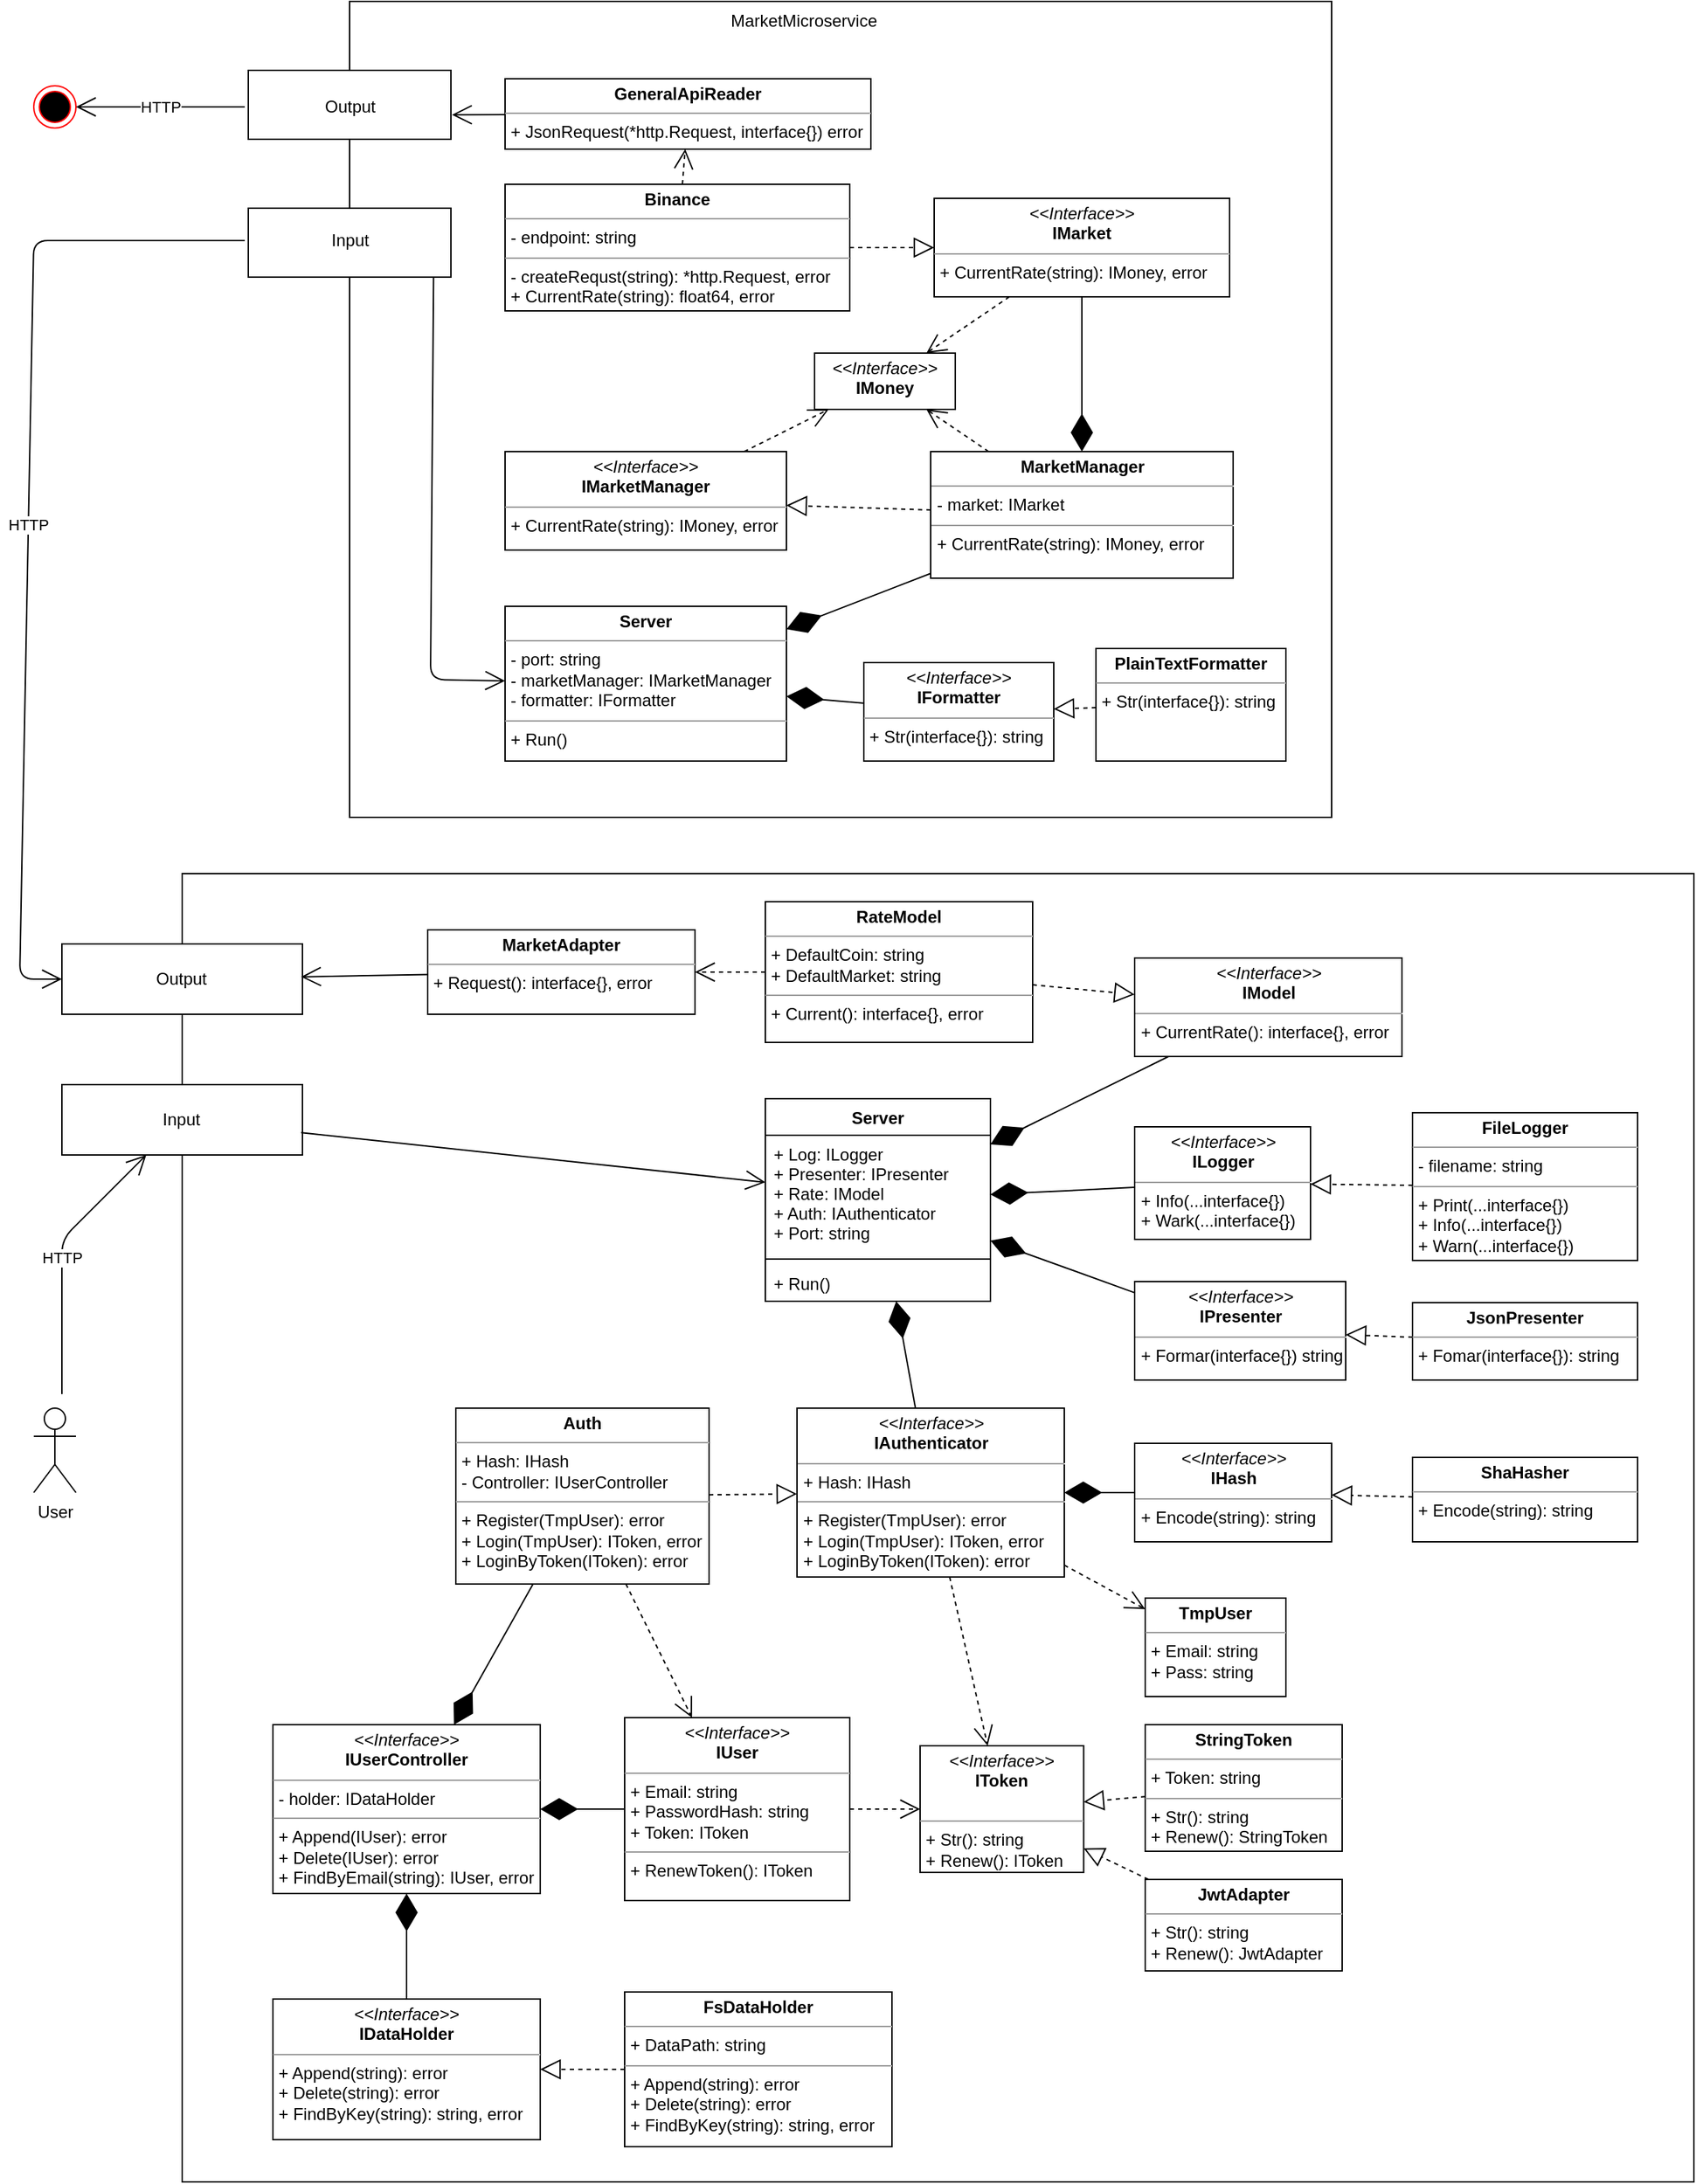 <mxfile version="14.9.6" type="device"><diagram name="Page-1" id="c4acf3e9-155e-7222-9cf6-157b1a14988f"><mxGraphModel dx="6178" dy="2420" grid="1" gridSize="10" guides="1" tooltips="1" connect="1" arrows="1" fold="0" page="1" pageScale="1" pageWidth="850" pageHeight="1100" background="none" math="0" shadow="0"><root><mxCell id="0"/><mxCell id="1" parent="0"/><mxCell id="MqDTFBnbsGW38sFruH4L-51" value="" style="group;collapsible=1;" vertex="1" connectable="0" parent="1"><mxGeometry x="-520" y="100" width="772.5" height="580" as="geometry"/></mxCell><mxCell id="MqDTFBnbsGW38sFruH4L-45" value="MarketMicroservice" style="shape=module;align=left;spacingLeft=20;align=center;verticalAlign=top;jettyWidth=144;jettyHeight=49;movable=0;resizable=0;rotatable=0;deletable=0;editable=0;connectable=0;" vertex="1" parent="MqDTFBnbsGW38sFruH4L-51"><mxGeometry x="2.5" width="770" height="580" as="geometry"/></mxCell><mxCell id="MqDTFBnbsGW38sFruH4L-21" value="&lt;p style=&quot;margin: 0px ; margin-top: 4px ; text-align: center&quot;&gt;&lt;b&gt;GeneralApiReader&lt;/b&gt;&lt;/p&gt;&lt;hr size=&quot;1&quot;&gt;&lt;p style=&quot;margin: 0px ; margin-left: 4px&quot;&gt;+ JsonRequest(*http.Request, interface{}) error&lt;/p&gt;" style="verticalAlign=top;align=left;overflow=fill;fontSize=12;fontFamily=Helvetica;html=1;" vertex="1" parent="MqDTFBnbsGW38sFruH4L-51"><mxGeometry x="185" y="55" width="260" height="50" as="geometry"/></mxCell><mxCell id="MqDTFBnbsGW38sFruH4L-22" value="&lt;p style=&quot;margin: 0px ; margin-top: 4px ; text-align: center&quot;&gt;&lt;b&gt;Binance&lt;/b&gt;&lt;/p&gt;&lt;hr size=&quot;1&quot;&gt;&lt;p style=&quot;margin: 0px ; margin-left: 4px&quot;&gt;- endpoint: string&lt;/p&gt;&lt;hr size=&quot;1&quot;&gt;&lt;p style=&quot;margin: 0px ; margin-left: 4px&quot;&gt;- createRequst(string): *http.Request, error&lt;br&gt;+ CurrentRate(string): float64, error&lt;/p&gt;" style="verticalAlign=top;align=left;overflow=fill;fontSize=12;fontFamily=Helvetica;html=1;" vertex="1" parent="MqDTFBnbsGW38sFruH4L-51"><mxGeometry x="185" y="130" width="245" height="90" as="geometry"/></mxCell><mxCell id="MqDTFBnbsGW38sFruH4L-24" value="&lt;p style=&quot;margin: 0px ; margin-top: 4px ; text-align: center&quot;&gt;&lt;i&gt;&amp;lt;&amp;lt;Interface&amp;gt;&amp;gt;&lt;/i&gt;&lt;br&gt;&lt;b&gt;IMoney&lt;/b&gt;&lt;/p&gt;" style="verticalAlign=top;align=left;overflow=fill;fontSize=12;fontFamily=Helvetica;html=1;" vertex="1" parent="MqDTFBnbsGW38sFruH4L-51"><mxGeometry x="405" y="250" width="100" height="40" as="geometry"/></mxCell><mxCell id="MqDTFBnbsGW38sFruH4L-26" value="&lt;p style=&quot;margin: 0px ; margin-top: 4px ; text-align: center&quot;&gt;&lt;i&gt;&amp;lt;&amp;lt;Interface&amp;gt;&amp;gt;&lt;/i&gt;&lt;br&gt;&lt;b&gt;IMarketManager&lt;/b&gt;&lt;/p&gt;&lt;hr size=&quot;1&quot;&gt;&lt;p style=&quot;margin: 0px ; margin-left: 4px&quot;&gt;&lt;/p&gt;&lt;p style=&quot;margin: 0px ; margin-left: 4px&quot;&gt;+ CurrentRate(string): IMoney, error&lt;br&gt;&lt;br&gt;&lt;/p&gt;" style="verticalAlign=top;align=left;overflow=fill;fontSize=12;fontFamily=Helvetica;html=1;" vertex="1" parent="MqDTFBnbsGW38sFruH4L-51"><mxGeometry x="185" y="320" width="200" height="70" as="geometry"/></mxCell><mxCell id="MqDTFBnbsGW38sFruH4L-27" value="&lt;p style=&quot;margin: 0px ; margin-top: 4px ; text-align: center&quot;&gt;&lt;b&gt;Server&lt;/b&gt;&lt;/p&gt;&lt;hr size=&quot;1&quot;&gt;&lt;p style=&quot;margin: 0px ; margin-left: 4px&quot;&gt;- port: string&lt;/p&gt;&lt;p style=&quot;margin: 0px ; margin-left: 4px&quot;&gt;- marketManager: IMarketManager&lt;/p&gt;&lt;p style=&quot;margin: 0px ; margin-left: 4px&quot;&gt;- formatter: IFormatter&lt;/p&gt;&lt;hr size=&quot;1&quot;&gt;&lt;p style=&quot;margin: 0px ; margin-left: 4px&quot;&gt;+ Run()&lt;/p&gt;" style="verticalAlign=top;align=left;overflow=fill;fontSize=12;fontFamily=Helvetica;html=1;" vertex="1" parent="MqDTFBnbsGW38sFruH4L-51"><mxGeometry x="185" y="430" width="200" height="110" as="geometry"/></mxCell><mxCell id="MqDTFBnbsGW38sFruH4L-29" value="" style="endArrow=block;dashed=1;endFill=0;endSize=12;html=1;" edge="1" parent="MqDTFBnbsGW38sFruH4L-51" source="MqDTFBnbsGW38sFruH4L-28" target="MqDTFBnbsGW38sFruH4L-26"><mxGeometry width="160" relative="1" as="geometry"><mxPoint x="587.5" y="350" as="sourcePoint"/><mxPoint x="747.5" y="350" as="targetPoint"/></mxGeometry></mxCell><mxCell id="MqDTFBnbsGW38sFruH4L-30" value="" style="endArrow=block;dashed=1;endFill=0;endSize=12;html=1;" edge="1" parent="MqDTFBnbsGW38sFruH4L-51" source="MqDTFBnbsGW38sFruH4L-22" target="MqDTFBnbsGW38sFruH4L-23"><mxGeometry width="160" relative="1" as="geometry"><mxPoint x="345" y="290" as="sourcePoint"/><mxPoint x="505" y="290" as="targetPoint"/></mxGeometry></mxCell><mxCell id="MqDTFBnbsGW38sFruH4L-31" value="" style="endArrow=diamondThin;endFill=1;endSize=24;html=1;" edge="1" parent="MqDTFBnbsGW38sFruH4L-51" source="MqDTFBnbsGW38sFruH4L-23" target="MqDTFBnbsGW38sFruH4L-28"><mxGeometry width="160" relative="1" as="geometry"><mxPoint x="345" y="290" as="sourcePoint"/><mxPoint x="505" y="290" as="targetPoint"/></mxGeometry></mxCell><mxCell id="MqDTFBnbsGW38sFruH4L-33" value="&lt;p style=&quot;margin: 0px ; margin-top: 4px ; text-align: center&quot;&gt;&lt;i&gt;&amp;lt;&amp;lt;Interface&amp;gt;&amp;gt;&lt;/i&gt;&lt;br&gt;&lt;b&gt;IFormatter&lt;/b&gt;&lt;/p&gt;&lt;hr size=&quot;1&quot;&gt;&lt;p style=&quot;margin: 0px ; margin-left: 4px&quot;&gt;&lt;/p&gt;&lt;p style=&quot;margin: 0px ; margin-left: 4px&quot;&gt;+ Str(interface{}): string&lt;/p&gt;" style="verticalAlign=top;align=left;overflow=fill;fontSize=12;fontFamily=Helvetica;html=1;" vertex="1" parent="MqDTFBnbsGW38sFruH4L-51"><mxGeometry x="440" y="470" width="135" height="70" as="geometry"/></mxCell><mxCell id="MqDTFBnbsGW38sFruH4L-34" value="&lt;p style=&quot;margin: 0px ; margin-top: 4px ; text-align: center&quot;&gt;&lt;b&gt;PlainTextFormatter&lt;/b&gt;&lt;/p&gt;&lt;hr size=&quot;1&quot;&gt;&lt;p style=&quot;margin: 0px ; margin-left: 4px&quot;&gt;&lt;/p&gt;&lt;p style=&quot;margin: 0px ; margin-left: 4px&quot;&gt;+ Str(interface{}): string&lt;/p&gt;" style="verticalAlign=top;align=left;overflow=fill;fontSize=12;fontFamily=Helvetica;html=1;" vertex="1" parent="MqDTFBnbsGW38sFruH4L-51"><mxGeometry x="605" y="460" width="135" height="80" as="geometry"/></mxCell><mxCell id="MqDTFBnbsGW38sFruH4L-35" value="" style="endArrow=diamondThin;endFill=1;endSize=24;html=1;" edge="1" parent="MqDTFBnbsGW38sFruH4L-51" source="MqDTFBnbsGW38sFruH4L-33" target="MqDTFBnbsGW38sFruH4L-27"><mxGeometry width="160" relative="1" as="geometry"><mxPoint x="355" y="530" as="sourcePoint"/><mxPoint x="515" y="530" as="targetPoint"/></mxGeometry></mxCell><mxCell id="MqDTFBnbsGW38sFruH4L-36" value="" style="endArrow=block;dashed=1;endFill=0;endSize=12;html=1;" edge="1" parent="MqDTFBnbsGW38sFruH4L-51" source="MqDTFBnbsGW38sFruH4L-34" target="MqDTFBnbsGW38sFruH4L-33"><mxGeometry width="160" relative="1" as="geometry"><mxPoint x="355" y="490" as="sourcePoint"/><mxPoint x="535" y="502" as="targetPoint"/></mxGeometry></mxCell><mxCell id="MqDTFBnbsGW38sFruH4L-37" value="" style="endArrow=diamondThin;endFill=1;endSize=24;html=1;" edge="1" parent="MqDTFBnbsGW38sFruH4L-51" source="MqDTFBnbsGW38sFruH4L-28" target="MqDTFBnbsGW38sFruH4L-27"><mxGeometry width="160" relative="1" as="geometry"><mxPoint x="355" y="450" as="sourcePoint"/><mxPoint x="515" y="450" as="targetPoint"/></mxGeometry></mxCell><mxCell id="MqDTFBnbsGW38sFruH4L-39" value="" style="endArrow=open;endSize=12;dashed=1;html=1;" edge="1" parent="MqDTFBnbsGW38sFruH4L-51" source="MqDTFBnbsGW38sFruH4L-23" target="MqDTFBnbsGW38sFruH4L-24"><mxGeometry width="160" relative="1" as="geometry"><mxPoint x="355" y="270" as="sourcePoint"/><mxPoint x="515" y="270" as="targetPoint"/></mxGeometry></mxCell><mxCell id="MqDTFBnbsGW38sFruH4L-41" value="" style="endArrow=open;endSize=12;dashed=1;html=1;" edge="1" parent="MqDTFBnbsGW38sFruH4L-51" source="MqDTFBnbsGW38sFruH4L-28" target="MqDTFBnbsGW38sFruH4L-24"><mxGeometry width="160" relative="1" as="geometry"><mxPoint x="475.588" y="220" as="sourcePoint"/><mxPoint x="403.235" y="250" as="targetPoint"/></mxGeometry></mxCell><mxCell id="MqDTFBnbsGW38sFruH4L-42" value="" style="endArrow=open;endSize=12;dashed=1;html=1;" edge="1" parent="MqDTFBnbsGW38sFruH4L-51" source="MqDTFBnbsGW38sFruH4L-26" target="MqDTFBnbsGW38sFruH4L-24"><mxGeometry width="160" relative="1" as="geometry"><mxPoint x="485.588" y="230" as="sourcePoint"/><mxPoint x="413.235" y="260" as="targetPoint"/></mxGeometry></mxCell><mxCell id="MqDTFBnbsGW38sFruH4L-43" value="" style="endArrow=open;endSize=12;dashed=1;html=1;" edge="1" parent="MqDTFBnbsGW38sFruH4L-51" source="MqDTFBnbsGW38sFruH4L-22" target="MqDTFBnbsGW38sFruH4L-21"><mxGeometry width="160" relative="1" as="geometry"><mxPoint x="355" y="230" as="sourcePoint"/><mxPoint x="515" y="230" as="targetPoint"/></mxGeometry></mxCell><mxCell id="MqDTFBnbsGW38sFruH4L-46" value="" style="endArrow=open;endFill=1;endSize=12;html=1;exitX=0.171;exitY=0.338;exitDx=0;exitDy=0;exitPerimeter=0;" edge="1" parent="MqDTFBnbsGW38sFruH4L-51" source="MqDTFBnbsGW38sFruH4L-45" target="MqDTFBnbsGW38sFruH4L-27"><mxGeometry width="160" relative="1" as="geometry"><mxPoint x="90" y="300" as="sourcePoint"/><mxPoint x="250" y="300" as="targetPoint"/><Array as="points"><mxPoint x="132" y="482"/></Array></mxGeometry></mxCell><mxCell id="MqDTFBnbsGW38sFruH4L-48" value="" style="endArrow=open;endFill=1;endSize=12;html=1;entryX=0.188;entryY=0.139;entryDx=0;entryDy=0;entryPerimeter=0;" edge="1" parent="MqDTFBnbsGW38sFruH4L-51" source="MqDTFBnbsGW38sFruH4L-21" target="MqDTFBnbsGW38sFruH4L-45"><mxGeometry width="160" relative="1" as="geometry"><mxPoint x="90" y="300" as="sourcePoint"/><mxPoint x="143" y="76" as="targetPoint"/></mxGeometry></mxCell><mxCell id="MqDTFBnbsGW38sFruH4L-49" value="Output" style="text;html=1;strokeColor=none;fillColor=none;align=center;verticalAlign=middle;whiteSpace=wrap;rounded=0;" vertex="1" parent="MqDTFBnbsGW38sFruH4L-51"><mxGeometry y="50" width="150" height="50" as="geometry"/></mxCell><mxCell id="MqDTFBnbsGW38sFruH4L-50" value="Input" style="text;html=1;strokeColor=none;fillColor=none;align=center;verticalAlign=middle;whiteSpace=wrap;rounded=0;" vertex="1" parent="MqDTFBnbsGW38sFruH4L-51"><mxGeometry y="140" width="150" height="60" as="geometry"/></mxCell><mxCell id="MqDTFBnbsGW38sFruH4L-23" value="&lt;p style=&quot;margin: 0px ; margin-top: 4px ; text-align: center&quot;&gt;&lt;i&gt;&amp;lt;&amp;lt;Interface&amp;gt;&amp;gt;&lt;/i&gt;&lt;br&gt;&lt;b&gt;IMarket&lt;/b&gt;&lt;/p&gt;&lt;hr size=&quot;1&quot;&gt;&lt;p style=&quot;margin: 0px ; margin-left: 4px&quot;&gt;&lt;/p&gt;&lt;p style=&quot;margin: 0px ; margin-left: 4px&quot;&gt;+ CurrentRate(string): IMoney, error&lt;br&gt;&lt;br&gt;&lt;/p&gt;" style="verticalAlign=top;align=left;overflow=fill;fontSize=12;fontFamily=Helvetica;html=1;" vertex="1" parent="MqDTFBnbsGW38sFruH4L-51"><mxGeometry x="490" y="140" width="210" height="70" as="geometry"/></mxCell><mxCell id="MqDTFBnbsGW38sFruH4L-28" value="&lt;p style=&quot;margin: 0px ; margin-top: 4px ; text-align: center&quot;&gt;&lt;b&gt;MarketManager&lt;/b&gt;&lt;/p&gt;&lt;hr size=&quot;1&quot;&gt;&lt;p style=&quot;margin: 0px ; margin-left: 4px&quot;&gt;- market: IMarket&lt;/p&gt;&lt;hr size=&quot;1&quot;&gt;&lt;p style=&quot;margin: 0px ; margin-left: 4px&quot;&gt;+ CurrentRate(string): IMoney, error&lt;/p&gt;" style="verticalAlign=top;align=left;overflow=fill;fontSize=12;fontFamily=Helvetica;html=1;" vertex="1" parent="MqDTFBnbsGW38sFruH4L-51"><mxGeometry x="487.5" y="320" width="215" height="90" as="geometry"/></mxCell><mxCell id="MqDTFBnbsGW38sFruH4L-53" value="" style="ellipse;html=1;shape=endState;fillColor=#000000;strokeColor=#ff0000;" vertex="1" parent="1"><mxGeometry x="-670" y="160" width="30" height="30" as="geometry"/></mxCell><mxCell id="MqDTFBnbsGW38sFruH4L-54" value="HTTP" style="endArrow=open;endFill=1;endSize=12;html=1;" edge="1" parent="1" source="MqDTFBnbsGW38sFruH4L-49" target="MqDTFBnbsGW38sFruH4L-53"><mxGeometry width="160" relative="1" as="geometry"><mxPoint x="-580" y="240" as="sourcePoint"/><mxPoint x="-420" y="240" as="targetPoint"/></mxGeometry></mxCell><mxCell id="MqDTFBnbsGW38sFruH4L-92" value="" style="group" vertex="1" connectable="0" parent="1"><mxGeometry x="-650" y="720" width="1160" height="930" as="geometry"/></mxCell><mxCell id="MqDTFBnbsGW38sFruH4L-86" value="" style="shape=module;align=left;spacingLeft=20;align=center;verticalAlign=top;jettyWidth=171;jettyHeight=50;" vertex="1" parent="MqDTFBnbsGW38sFruH4L-92"><mxGeometry width="1160" height="930" as="geometry"/></mxCell><mxCell id="MqDTFBnbsGW38sFruH4L-1" value="Server" style="swimlane;fontStyle=1;align=center;verticalAlign=top;childLayout=stackLayout;horizontal=1;startSize=26;horizontalStack=0;resizeParent=1;resizeParentMax=0;resizeLast=0;collapsible=1;marginBottom=0;" vertex="1" parent="MqDTFBnbsGW38sFruH4L-92"><mxGeometry x="500" y="160" width="160" height="144" as="geometry"/></mxCell><mxCell id="MqDTFBnbsGW38sFruH4L-2" value="+ Log: ILogger&#10;+ Presenter: IPresenter&#10;+ Rate: IModel&#10;+ Auth: IAuthenticator&#10;+ Port: string" style="text;strokeColor=none;fillColor=none;align=left;verticalAlign=top;spacingLeft=4;spacingRight=4;overflow=hidden;rotatable=0;points=[[0,0.5],[1,0.5]];portConstraint=eastwest;fontStyle=0" vertex="1" parent="MqDTFBnbsGW38sFruH4L-1"><mxGeometry y="26" width="160" height="84" as="geometry"/></mxCell><mxCell id="MqDTFBnbsGW38sFruH4L-3" value="" style="line;strokeWidth=1;fillColor=none;align=left;verticalAlign=middle;spacingTop=-1;spacingLeft=3;spacingRight=3;rotatable=0;labelPosition=right;points=[];portConstraint=eastwest;" vertex="1" parent="MqDTFBnbsGW38sFruH4L-1"><mxGeometry y="110" width="160" height="8" as="geometry"/></mxCell><mxCell id="MqDTFBnbsGW38sFruH4L-4" value="+ Run()&#10;" style="text;strokeColor=none;fillColor=none;align=left;verticalAlign=top;spacingLeft=4;spacingRight=4;overflow=hidden;rotatable=0;points=[[0,0.5],[1,0.5]];portConstraint=eastwest;" vertex="1" parent="MqDTFBnbsGW38sFruH4L-1"><mxGeometry y="118" width="160" height="26" as="geometry"/></mxCell><mxCell id="MqDTFBnbsGW38sFruH4L-5" value="&lt;p style=&quot;margin: 0px ; margin-top: 4px ; text-align: center&quot;&gt;&lt;i&gt;&amp;lt;&amp;lt;Interface&amp;gt;&amp;gt;&lt;/i&gt;&lt;br&gt;&lt;b&gt;ILogger&lt;/b&gt;&lt;/p&gt;&lt;hr size=&quot;1&quot;&gt;&lt;p style=&quot;margin: 0px ; margin-left: 4px&quot;&gt;&lt;/p&gt;&lt;p style=&quot;margin: 0px ; margin-left: 4px&quot;&gt;+ Info(...interface{})&lt;br&gt;+ Wark(...interface{})&lt;/p&gt;" style="verticalAlign=top;align=left;overflow=fill;fontSize=12;fontFamily=Helvetica;html=1;" vertex="1" parent="MqDTFBnbsGW38sFruH4L-92"><mxGeometry x="762.5" y="180" width="125" height="80" as="geometry"/></mxCell><mxCell id="MqDTFBnbsGW38sFruH4L-6" value="&lt;p style=&quot;margin: 0px ; margin-top: 4px ; text-align: center&quot;&gt;&lt;b&gt;FileLogger&lt;/b&gt;&lt;/p&gt;&lt;hr size=&quot;1&quot;&gt;&lt;p style=&quot;margin: 0px ; margin-left: 4px&quot;&gt;- filename: string&lt;/p&gt;&lt;hr size=&quot;1&quot;&gt;&lt;p style=&quot;margin: 0px ; margin-left: 4px&quot;&gt;+ Print(...interface{})&lt;/p&gt;&lt;p style=&quot;margin: 0px ; margin-left: 4px&quot;&gt;+ Info(...interface{})&lt;br&gt;+ Warn(...interface{})&lt;/p&gt;&lt;p style=&quot;margin: 0px ; margin-left: 4px&quot;&gt;&lt;br&gt;&lt;/p&gt;" style="verticalAlign=top;align=left;overflow=fill;fontSize=12;fontFamily=Helvetica;html=1;" vertex="1" parent="MqDTFBnbsGW38sFruH4L-92"><mxGeometry x="960" y="170" width="160" height="105" as="geometry"/></mxCell><mxCell id="MqDTFBnbsGW38sFruH4L-8" value="&lt;p style=&quot;margin: 0px ; margin-top: 4px ; text-align: center&quot;&gt;&lt;i&gt;&amp;lt;&amp;lt;Interface&amp;gt;&amp;gt;&lt;/i&gt;&lt;br&gt;&lt;b&gt;IPresenter&lt;/b&gt;&lt;/p&gt;&lt;hr size=&quot;1&quot;&gt;&lt;p style=&quot;margin: 0px ; margin-left: 4px&quot;&gt;&lt;/p&gt;&lt;p style=&quot;margin: 0px ; margin-left: 4px&quot;&gt;+ Formar(interface{}) string&lt;/p&gt;" style="verticalAlign=top;align=left;overflow=fill;fontSize=12;fontFamily=Helvetica;html=1;" vertex="1" parent="MqDTFBnbsGW38sFruH4L-92"><mxGeometry x="762.5" y="290" width="150" height="70" as="geometry"/></mxCell><mxCell id="MqDTFBnbsGW38sFruH4L-9" value="&lt;p style=&quot;margin: 0px ; margin-top: 4px ; text-align: center&quot;&gt;&lt;b&gt;JsonPresenter&lt;/b&gt;&lt;/p&gt;&lt;hr size=&quot;1&quot;&gt;&lt;p style=&quot;margin: 0px ; margin-left: 4px&quot;&gt;&lt;/p&gt;&lt;p style=&quot;margin: 0px ; margin-left: 4px&quot;&gt;+ Fomar(interface{}): string&lt;/p&gt;" style="verticalAlign=top;align=left;overflow=fill;fontSize=12;fontFamily=Helvetica;html=1;" vertex="1" parent="MqDTFBnbsGW38sFruH4L-92"><mxGeometry x="960" y="305" width="160" height="55" as="geometry"/></mxCell><mxCell id="MqDTFBnbsGW38sFruH4L-11" value="&lt;p style=&quot;margin: 0px ; margin-top: 4px ; text-align: center&quot;&gt;&lt;i&gt;&amp;lt;&amp;lt;Interface&amp;gt;&amp;gt;&lt;/i&gt;&lt;br&gt;&lt;b&gt;IToken&lt;/b&gt;&lt;/p&gt;&lt;br&gt;&lt;hr size=&quot;1&quot;&gt;&lt;p style=&quot;margin: 0px ; margin-left: 4px&quot;&gt;+ Str(): string&lt;br&gt;+ Renew(): IToken&lt;/p&gt;" style="verticalAlign=top;align=left;overflow=fill;fontSize=12;fontFamily=Helvetica;html=1;" vertex="1" parent="MqDTFBnbsGW38sFruH4L-92"><mxGeometry x="610" y="620" width="116.25" height="90" as="geometry"/></mxCell><mxCell id="MqDTFBnbsGW38sFruH4L-12" value="&lt;p style=&quot;margin: 0px ; margin-top: 4px ; text-align: center&quot;&gt;&lt;b&gt;StringToken&lt;/b&gt;&lt;/p&gt;&lt;hr size=&quot;1&quot;&gt;&lt;p style=&quot;margin: 0px ; margin-left: 4px&quot;&gt;+ Token: string&lt;/p&gt;&lt;hr size=&quot;1&quot;&gt;&lt;p style=&quot;margin: 0px ; margin-left: 4px&quot;&gt;+ Str(): string&lt;/p&gt;&lt;p style=&quot;margin: 0px ; margin-left: 4px&quot;&gt;+ Renew(): StringToken&lt;/p&gt;" style="verticalAlign=top;align=left;overflow=fill;fontSize=12;fontFamily=Helvetica;html=1;" vertex="1" parent="MqDTFBnbsGW38sFruH4L-92"><mxGeometry x="770" y="605" width="140" height="90" as="geometry"/></mxCell><mxCell id="MqDTFBnbsGW38sFruH4L-13" value="&lt;p style=&quot;margin: 0px ; margin-top: 4px ; text-align: center&quot;&gt;&lt;b&gt;JwtAdapter&lt;/b&gt;&lt;/p&gt;&lt;hr size=&quot;1&quot;&gt;&lt;p style=&quot;margin: 0px ; margin-left: 4px&quot;&gt;&lt;/p&gt;&lt;p style=&quot;margin: 0px ; margin-left: 4px&quot;&gt;+ Str(): string&lt;br&gt;+ Renew(): JwtAdapter&lt;/p&gt;" style="verticalAlign=top;align=left;overflow=fill;fontSize=12;fontFamily=Helvetica;html=1;" vertex="1" parent="MqDTFBnbsGW38sFruH4L-92"><mxGeometry x="770" y="715" width="140" height="65" as="geometry"/></mxCell><mxCell id="MqDTFBnbsGW38sFruH4L-14" value="" style="endArrow=block;dashed=1;endFill=0;endSize=12;html=1;" edge="1" parent="MqDTFBnbsGW38sFruH4L-92" source="MqDTFBnbsGW38sFruH4L-13" target="MqDTFBnbsGW38sFruH4L-11"><mxGeometry width="160" relative="1" as="geometry"><mxPoint x="430" y="675" as="sourcePoint"/><mxPoint x="590" y="675" as="targetPoint"/></mxGeometry></mxCell><mxCell id="MqDTFBnbsGW38sFruH4L-15" value="" style="endArrow=block;dashed=1;endFill=0;endSize=12;html=1;" edge="1" parent="MqDTFBnbsGW38sFruH4L-92" source="MqDTFBnbsGW38sFruH4L-12" target="MqDTFBnbsGW38sFruH4L-11"><mxGeometry width="160" relative="1" as="geometry"><mxPoint x="430" y="675" as="sourcePoint"/><mxPoint x="590" y="675" as="targetPoint"/></mxGeometry></mxCell><mxCell id="MqDTFBnbsGW38sFruH4L-16" value="" style="endArrow=block;dashed=1;endFill=0;endSize=12;html=1;" edge="1" parent="MqDTFBnbsGW38sFruH4L-92" source="MqDTFBnbsGW38sFruH4L-9" target="MqDTFBnbsGW38sFruH4L-8"><mxGeometry width="160" relative="1" as="geometry"><mxPoint x="600" y="310" as="sourcePoint"/><mxPoint x="760" y="310" as="targetPoint"/></mxGeometry></mxCell><mxCell id="MqDTFBnbsGW38sFruH4L-17" value="" style="endArrow=block;dashed=1;endFill=0;endSize=12;html=1;" edge="1" parent="MqDTFBnbsGW38sFruH4L-92" source="MqDTFBnbsGW38sFruH4L-6" target="MqDTFBnbsGW38sFruH4L-5"><mxGeometry width="160" relative="1" as="geometry"><mxPoint x="600" y="310" as="sourcePoint"/><mxPoint x="760" y="310" as="targetPoint"/></mxGeometry></mxCell><mxCell id="MqDTFBnbsGW38sFruH4L-52" value="&lt;p style=&quot;margin: 0px ; margin-top: 4px ; text-align: center&quot;&gt;&lt;i&gt;&amp;lt;&amp;lt;Interface&amp;gt;&amp;gt;&lt;/i&gt;&lt;br&gt;&lt;b&gt;IModel&lt;/b&gt;&lt;/p&gt;&lt;hr size=&quot;1&quot;&gt;&lt;p style=&quot;margin: 0px ; margin-left: 4px&quot;&gt;+ CurrentRate(): interface{}, error&lt;br&gt;&lt;br&gt;&lt;/p&gt;" style="verticalAlign=top;align=left;overflow=fill;fontSize=12;fontFamily=Helvetica;html=1;" vertex="1" parent="MqDTFBnbsGW38sFruH4L-92"><mxGeometry x="762.5" y="60" width="190" height="70" as="geometry"/></mxCell><mxCell id="MqDTFBnbsGW38sFruH4L-55" value="&lt;p style=&quot;margin: 0px ; margin-top: 4px ; text-align: center&quot;&gt;&lt;b&gt;RateModel&lt;/b&gt;&lt;/p&gt;&lt;hr size=&quot;1&quot;&gt;&lt;p style=&quot;margin: 0px ; margin-left: 4px&quot;&gt;+ DefaultCoin: string&lt;br&gt;+ DefaultMarket: string&lt;/p&gt;&lt;hr size=&quot;1&quot;&gt;&lt;p style=&quot;margin: 0px ; margin-left: 4px&quot;&gt;+ Current(): interface{}, error&lt;/p&gt;" style="verticalAlign=top;align=left;overflow=fill;fontSize=12;fontFamily=Helvetica;html=1;" vertex="1" parent="MqDTFBnbsGW38sFruH4L-92"><mxGeometry x="500" y="20" width="190" height="100" as="geometry"/></mxCell><mxCell id="MqDTFBnbsGW38sFruH4L-56" value="&lt;p style=&quot;margin: 0px ; margin-top: 4px ; text-align: center&quot;&gt;&lt;b&gt;MarketAdapter&lt;/b&gt;&lt;/p&gt;&lt;hr size=&quot;1&quot;&gt;&lt;p style=&quot;margin: 0px ; margin-left: 4px&quot;&gt;&lt;/p&gt;&lt;p style=&quot;margin: 0px ; margin-left: 4px&quot;&gt;+ Request(): interface{}, error&lt;/p&gt;" style="verticalAlign=top;align=left;overflow=fill;fontSize=12;fontFamily=Helvetica;html=1;" vertex="1" parent="MqDTFBnbsGW38sFruH4L-92"><mxGeometry x="260" y="40" width="190" height="60" as="geometry"/></mxCell><mxCell id="MqDTFBnbsGW38sFruH4L-57" value="&lt;p style=&quot;margin: 0px ; margin-top: 4px ; text-align: center&quot;&gt;&lt;i&gt;&amp;lt;&amp;lt;Interface&amp;gt;&amp;gt;&lt;/i&gt;&lt;br&gt;&lt;b&gt;IUser&lt;/b&gt;&lt;/p&gt;&lt;hr size=&quot;1&quot;&gt;&lt;p style=&quot;margin: 0px ; margin-left: 4px&quot;&gt;+ Email: string&lt;br&gt;+ PasswordHash: string&lt;br&gt;+ Token: IToken&lt;/p&gt;&lt;hr size=&quot;1&quot;&gt;&lt;p style=&quot;margin: 0px ; margin-left: 4px&quot;&gt;+ RenewToken(): IToken&lt;/p&gt;" style="verticalAlign=top;align=left;overflow=fill;fontSize=12;fontFamily=Helvetica;html=1;" vertex="1" parent="MqDTFBnbsGW38sFruH4L-92"><mxGeometry x="400" y="600" width="160" height="130" as="geometry"/></mxCell><mxCell id="MqDTFBnbsGW38sFruH4L-58" value="&lt;p style=&quot;margin: 0px ; margin-top: 4px ; text-align: center&quot;&gt;&lt;i&gt;&amp;lt;&amp;lt;Interface&amp;gt;&amp;gt;&lt;/i&gt;&lt;br&gt;&lt;b&gt;IA&lt;/b&gt;&lt;b&gt;uthenticator&lt;/b&gt;&lt;br&gt;&lt;/p&gt;&lt;hr size=&quot;1&quot;&gt;&lt;p style=&quot;margin: 0px ; margin-left: 4px&quot;&gt;+ Hash: IHash&lt;br&gt;&lt;/p&gt;&lt;hr size=&quot;1&quot;&gt;&lt;p style=&quot;margin: 0px 0px 0px 4px&quot;&gt;+ Register(TmpUser): error&lt;br&gt;+ Login(TmpUser): IToken, error&lt;/p&gt;&lt;p style=&quot;margin: 0px 0px 0px 4px&quot;&gt;+ LoginByToken(IToken): error&lt;/p&gt;" style="verticalAlign=top;align=left;overflow=fill;fontSize=12;fontFamily=Helvetica;html=1;" vertex="1" parent="MqDTFBnbsGW38sFruH4L-92"><mxGeometry x="522.5" y="380" width="190" height="120" as="geometry"/></mxCell><mxCell id="MqDTFBnbsGW38sFruH4L-59" value="&lt;p style=&quot;margin: 0px ; margin-top: 4px ; text-align: center&quot;&gt;&lt;i&gt;&amp;lt;&amp;lt;Interface&amp;gt;&amp;gt;&lt;/i&gt;&lt;br&gt;&lt;b&gt;IHash&lt;/b&gt;&lt;/p&gt;&lt;hr size=&quot;1&quot;&gt;&lt;p style=&quot;margin: 0px ; margin-left: 4px&quot;&gt;&lt;/p&gt;&lt;p style=&quot;margin: 0px ; margin-left: 4px&quot;&gt;+ Encode(string): string&lt;/p&gt;" style="verticalAlign=top;align=left;overflow=fill;fontSize=12;fontFamily=Helvetica;html=1;" vertex="1" parent="MqDTFBnbsGW38sFruH4L-92"><mxGeometry x="762.5" y="405" width="140" height="70" as="geometry"/></mxCell><mxCell id="MqDTFBnbsGW38sFruH4L-60" value="&lt;p style=&quot;margin: 0px ; margin-top: 4px ; text-align: center&quot;&gt;&lt;b&gt;TmpUser&lt;/b&gt;&lt;/p&gt;&lt;hr size=&quot;1&quot;&gt;&lt;p style=&quot;margin: 0px ; margin-left: 4px&quot;&gt;+ Email: string&lt;/p&gt;&lt;p style=&quot;margin: 0px ; margin-left: 4px&quot;&gt;+ Pass: string&lt;/p&gt;&lt;p style=&quot;margin: 0px ; margin-left: 4px&quot;&gt;&lt;br&gt;&lt;/p&gt;" style="verticalAlign=top;align=left;overflow=fill;fontSize=12;fontFamily=Helvetica;html=1;" vertex="1" parent="MqDTFBnbsGW38sFruH4L-92"><mxGeometry x="770" y="515" width="100" height="70" as="geometry"/></mxCell><mxCell id="MqDTFBnbsGW38sFruH4L-61" value="&lt;p style=&quot;margin: 0px ; margin-top: 4px ; text-align: center&quot;&gt;&lt;b&gt;ShaHasher&lt;/b&gt;&lt;/p&gt;&lt;hr size=&quot;1&quot;&gt;&lt;p style=&quot;margin: 0px ; margin-left: 4px&quot;&gt;&lt;/p&gt;&lt;p style=&quot;margin: 0px ; margin-left: 4px&quot;&gt;+ Encode(string): string&lt;/p&gt;" style="verticalAlign=top;align=left;overflow=fill;fontSize=12;fontFamily=Helvetica;html=1;" vertex="1" parent="MqDTFBnbsGW38sFruH4L-92"><mxGeometry x="960" y="415" width="160" height="60" as="geometry"/></mxCell><mxCell id="MqDTFBnbsGW38sFruH4L-62" value="&lt;p style=&quot;margin: 0px ; margin-top: 4px ; text-align: center&quot;&gt;&lt;i&gt;&amp;lt;&amp;lt;Interface&amp;gt;&amp;gt;&lt;/i&gt;&lt;br&gt;&lt;b&gt;IUserController&lt;/b&gt;&lt;/p&gt;&lt;hr size=&quot;1&quot;&gt;&lt;p style=&quot;margin: 0px ; margin-left: 4px&quot;&gt;- holder: IDataHolder&lt;/p&gt;&lt;hr size=&quot;1&quot;&gt;&lt;p style=&quot;margin: 0px ; margin-left: 4px&quot;&gt;+ Append(IUser): error&lt;br&gt;+ Delete(IUser): error&lt;/p&gt;&lt;p style=&quot;margin: 0px ; margin-left: 4px&quot;&gt;+ FindByEmail(string): IUser, error&amp;nbsp;&lt;/p&gt;" style="verticalAlign=top;align=left;overflow=fill;fontSize=12;fontFamily=Helvetica;html=1;" vertex="1" parent="MqDTFBnbsGW38sFruH4L-92"><mxGeometry x="150" y="605" width="190" height="120" as="geometry"/></mxCell><mxCell id="MqDTFBnbsGW38sFruH4L-65" value="&lt;p style=&quot;margin: 0px ; margin-top: 4px ; text-align: center&quot;&gt;&lt;b&gt;FsDataHolder&lt;/b&gt;&lt;/p&gt;&lt;hr size=&quot;1&quot;&gt;&lt;p style=&quot;margin: 0px ; margin-left: 4px&quot;&gt;+ DataPath: string&lt;/p&gt;&lt;hr size=&quot;1&quot;&gt;&lt;p style=&quot;margin: 0px 0px 0px 4px&quot;&gt;+ Append(string): error&lt;br&gt;+ Delete(string): error&lt;/p&gt;&lt;p style=&quot;margin: 0px 0px 0px 4px&quot;&gt;+ FindByKey(string): string, error&lt;/p&gt;" style="verticalAlign=top;align=left;overflow=fill;fontSize=12;fontFamily=Helvetica;html=1;" vertex="1" parent="MqDTFBnbsGW38sFruH4L-92"><mxGeometry x="400" y="795" width="190" height="110" as="geometry"/></mxCell><mxCell id="MqDTFBnbsGW38sFruH4L-66" value="&lt;p style=&quot;margin: 0px ; margin-top: 4px ; text-align: center&quot;&gt;&lt;i&gt;&amp;lt;&amp;lt;Interface&amp;gt;&amp;gt;&lt;/i&gt;&lt;br&gt;&lt;b&gt;IDataHolder&lt;/b&gt;&lt;/p&gt;&lt;hr size=&quot;1&quot;&gt;&lt;p style=&quot;margin: 0px ; margin-left: 4px&quot;&gt;&lt;/p&gt;&lt;p style=&quot;margin: 0px 0px 0px 4px&quot;&gt;+ Append(string): error&lt;br&gt;+ Delete(string): error&lt;/p&gt;&lt;p style=&quot;margin: 0px 0px 0px 4px&quot;&gt;+ FindByKey(string): string, error&lt;/p&gt;" style="verticalAlign=top;align=left;overflow=fill;fontSize=12;fontFamily=Helvetica;html=1;" vertex="1" parent="MqDTFBnbsGW38sFruH4L-92"><mxGeometry x="150" y="800" width="190" height="100" as="geometry"/></mxCell><mxCell id="MqDTFBnbsGW38sFruH4L-67" value="" style="endArrow=diamondThin;endFill=1;endSize=24;html=1;" edge="1" parent="MqDTFBnbsGW38sFruH4L-92" source="MqDTFBnbsGW38sFruH4L-5" target="MqDTFBnbsGW38sFruH4L-1"><mxGeometry width="160" relative="1" as="geometry"><mxPoint x="550" y="280" as="sourcePoint"/><mxPoint x="710" y="280" as="targetPoint"/></mxGeometry></mxCell><mxCell id="MqDTFBnbsGW38sFruH4L-68" value="" style="endArrow=diamondThin;endFill=1;endSize=24;html=1;" edge="1" parent="MqDTFBnbsGW38sFruH4L-92" source="MqDTFBnbsGW38sFruH4L-8" target="MqDTFBnbsGW38sFruH4L-1"><mxGeometry width="160" relative="1" as="geometry"><mxPoint x="785" y="216.796" as="sourcePoint"/><mxPoint x="670" y="229.301" as="targetPoint"/></mxGeometry></mxCell><mxCell id="MqDTFBnbsGW38sFruH4L-69" value="" style="endArrow=diamondThin;endFill=1;endSize=24;html=1;" edge="1" parent="MqDTFBnbsGW38sFruH4L-92" source="MqDTFBnbsGW38sFruH4L-58" target="MqDTFBnbsGW38sFruH4L-1"><mxGeometry width="160" relative="1" as="geometry"><mxPoint x="795" y="226.796" as="sourcePoint"/><mxPoint x="680" y="239.301" as="targetPoint"/></mxGeometry></mxCell><mxCell id="MqDTFBnbsGW38sFruH4L-70" value="" style="endArrow=diamondThin;endFill=1;endSize=24;html=1;" edge="1" parent="MqDTFBnbsGW38sFruH4L-92" source="MqDTFBnbsGW38sFruH4L-52" target="MqDTFBnbsGW38sFruH4L-1"><mxGeometry width="160" relative="1" as="geometry"><mxPoint x="805" y="236.796" as="sourcePoint"/><mxPoint x="690" y="249.301" as="targetPoint"/></mxGeometry></mxCell><mxCell id="MqDTFBnbsGW38sFruH4L-71" value="" style="endArrow=block;dashed=1;endFill=0;endSize=12;html=1;" edge="1" parent="MqDTFBnbsGW38sFruH4L-92" source="MqDTFBnbsGW38sFruH4L-55" target="MqDTFBnbsGW38sFruH4L-52"><mxGeometry width="160" relative="1" as="geometry"><mxPoint x="950" y="222.628" as="sourcePoint"/><mxPoint x="897.5" y="225.994" as="targetPoint"/></mxGeometry></mxCell><mxCell id="MqDTFBnbsGW38sFruH4L-72" value="" style="endArrow=open;endSize=12;dashed=1;html=1;" edge="1" parent="MqDTFBnbsGW38sFruH4L-92" source="MqDTFBnbsGW38sFruH4L-55" target="MqDTFBnbsGW38sFruH4L-56"><mxGeometry width="160" relative="1" as="geometry"><mxPoint x="700" as="sourcePoint"/><mxPoint x="860" as="targetPoint"/></mxGeometry></mxCell><mxCell id="MqDTFBnbsGW38sFruH4L-73" value="" style="endArrow=diamondThin;endFill=1;endSize=24;html=1;" edge="1" parent="MqDTFBnbsGW38sFruH4L-92" source="MqDTFBnbsGW38sFruH4L-59" target="MqDTFBnbsGW38sFruH4L-58"><mxGeometry width="160" relative="1" as="geometry"><mxPoint x="843.021" y="580.83" as="sourcePoint"/><mxPoint x="716.98" y="475.001" as="targetPoint"/></mxGeometry></mxCell><mxCell id="MqDTFBnbsGW38sFruH4L-74" value="" style="endArrow=open;endSize=12;dashed=1;html=1;" edge="1" parent="MqDTFBnbsGW38sFruH4L-92" source="MqDTFBnbsGW38sFruH4L-58" target="MqDTFBnbsGW38sFruH4L-60"><mxGeometry width="160" relative="1" as="geometry"><mxPoint x="250" y="545" as="sourcePoint"/><mxPoint x="410" y="545" as="targetPoint"/></mxGeometry></mxCell><mxCell id="MqDTFBnbsGW38sFruH4L-75" value="" style="endArrow=open;endSize=12;dashed=1;html=1;" edge="1" parent="MqDTFBnbsGW38sFruH4L-92" source="MqDTFBnbsGW38sFruH4L-58" target="MqDTFBnbsGW38sFruH4L-11"><mxGeometry width="160" relative="1" as="geometry"><mxPoint x="420" y="665" as="sourcePoint"/><mxPoint x="580" y="665" as="targetPoint"/></mxGeometry></mxCell><mxCell id="MqDTFBnbsGW38sFruH4L-76" value="&lt;p style=&quot;margin: 0px ; margin-top: 4px ; text-align: center&quot;&gt;&lt;b&gt;Auth&lt;/b&gt;&lt;/p&gt;&lt;hr size=&quot;1&quot;&gt;&lt;p style=&quot;margin: 0px ; margin-left: 4px&quot;&gt;+ Hash: IHash&lt;br&gt;&lt;/p&gt;&lt;p style=&quot;margin: 0px ; margin-left: 4px&quot;&gt;- Controller: IUserController&lt;/p&gt;&lt;hr size=&quot;1&quot;&gt;&lt;p style=&quot;margin: 0px 0px 0px 4px&quot;&gt;+ Register(TmpUser): error&lt;br&gt;+ Login(TmpUser): IToken, error&lt;/p&gt;&lt;p style=&quot;margin: 0px 0px 0px 4px&quot;&gt;+ LoginByToken(IToken): error&lt;/p&gt;&lt;p style=&quot;margin: 0px 0px 0px 4px&quot;&gt;&lt;br&gt;&lt;/p&gt;" style="verticalAlign=top;align=left;overflow=fill;fontSize=12;fontFamily=Helvetica;html=1;" vertex="1" parent="MqDTFBnbsGW38sFruH4L-92"><mxGeometry x="280" y="380" width="180" height="125" as="geometry"/></mxCell><mxCell id="MqDTFBnbsGW38sFruH4L-77" value="" style="endArrow=block;dashed=1;endFill=0;endSize=12;html=1;" edge="1" parent="MqDTFBnbsGW38sFruH4L-92" source="MqDTFBnbsGW38sFruH4L-76" target="MqDTFBnbsGW38sFruH4L-58"><mxGeometry width="160" relative="1" as="geometry"><mxPoint x="250" y="605" as="sourcePoint"/><mxPoint x="410" y="605" as="targetPoint"/></mxGeometry></mxCell><mxCell id="MqDTFBnbsGW38sFruH4L-79" value="" style="endArrow=block;dashed=1;endFill=0;endSize=12;html=1;" edge="1" parent="MqDTFBnbsGW38sFruH4L-92" source="MqDTFBnbsGW38sFruH4L-61" target="MqDTFBnbsGW38sFruH4L-59"><mxGeometry width="160" relative="1" as="geometry"><mxPoint x="1000" y="333.36" as="sourcePoint"/><mxPoint x="922.5" y="334.194" as="targetPoint"/></mxGeometry></mxCell><mxCell id="MqDTFBnbsGW38sFruH4L-80" value="" style="endArrow=open;endSize=12;dashed=1;html=1;" edge="1" parent="MqDTFBnbsGW38sFruH4L-92" source="MqDTFBnbsGW38sFruH4L-76" target="MqDTFBnbsGW38sFruH4L-57"><mxGeometry width="160" relative="1" as="geometry"><mxPoint x="250" y="600" as="sourcePoint"/><mxPoint x="410" y="600" as="targetPoint"/></mxGeometry></mxCell><mxCell id="MqDTFBnbsGW38sFruH4L-81" value="" style="endArrow=diamondThin;endFill=1;endSize=24;html=1;" edge="1" parent="MqDTFBnbsGW38sFruH4L-92" source="MqDTFBnbsGW38sFruH4L-57" target="MqDTFBnbsGW38sFruH4L-62"><mxGeometry width="160" relative="1" as="geometry"><mxPoint x="250" y="560" as="sourcePoint"/><mxPoint x="410" y="560" as="targetPoint"/></mxGeometry></mxCell><mxCell id="MqDTFBnbsGW38sFruH4L-82" value="" style="endArrow=diamondThin;endFill=1;endSize=24;html=1;" edge="1" parent="MqDTFBnbsGW38sFruH4L-92" source="MqDTFBnbsGW38sFruH4L-76" target="MqDTFBnbsGW38sFruH4L-62"><mxGeometry width="160" relative="1" as="geometry"><mxPoint x="300" y="603.039" as="sourcePoint"/><mxPoint x="220" y="581.078" as="targetPoint"/></mxGeometry></mxCell><mxCell id="MqDTFBnbsGW38sFruH4L-83" value="" style="endArrow=diamondThin;endFill=1;endSize=24;html=1;" edge="1" parent="MqDTFBnbsGW38sFruH4L-92" source="MqDTFBnbsGW38sFruH4L-66" target="MqDTFBnbsGW38sFruH4L-62"><mxGeometry width="160" relative="1" as="geometry"><mxPoint x="430" y="723.039" as="sourcePoint"/><mxPoint x="350" y="701.078" as="targetPoint"/></mxGeometry></mxCell><mxCell id="MqDTFBnbsGW38sFruH4L-84" value="" style="endArrow=block;dashed=1;endFill=0;endSize=12;html=1;" edge="1" parent="MqDTFBnbsGW38sFruH4L-92" source="MqDTFBnbsGW38sFruH4L-65" target="MqDTFBnbsGW38sFruH4L-66"><mxGeometry width="160" relative="1" as="geometry"><mxPoint x="380" y="770" as="sourcePoint"/><mxPoint x="540" y="770" as="targetPoint"/></mxGeometry></mxCell><mxCell id="MqDTFBnbsGW38sFruH4L-85" value="" style="endArrow=open;endSize=12;dashed=1;html=1;" edge="1" parent="MqDTFBnbsGW38sFruH4L-92" source="MqDTFBnbsGW38sFruH4L-57" target="MqDTFBnbsGW38sFruH4L-11"><mxGeometry width="160" relative="1" as="geometry"><mxPoint x="380" y="520" as="sourcePoint"/><mxPoint x="380" y="560" as="targetPoint"/></mxGeometry></mxCell><mxCell id="MqDTFBnbsGW38sFruH4L-88" value="Output" style="text;html=1;strokeColor=none;fillColor=none;align=center;verticalAlign=middle;whiteSpace=wrap;rounded=0;" vertex="1" parent="MqDTFBnbsGW38sFruH4L-92"><mxGeometry y="50" width="170" height="50" as="geometry"/></mxCell><mxCell id="MqDTFBnbsGW38sFruH4L-89" value="Input" style="text;html=1;strokeColor=none;fillColor=none;align=center;verticalAlign=middle;whiteSpace=wrap;rounded=0;" vertex="1" parent="MqDTFBnbsGW38sFruH4L-92"><mxGeometry y="150" width="170" height="50" as="geometry"/></mxCell><mxCell id="MqDTFBnbsGW38sFruH4L-90" value="" style="endArrow=open;endFill=1;endSize=12;html=1;" edge="1" parent="MqDTFBnbsGW38sFruH4L-92" source="MqDTFBnbsGW38sFruH4L-56" target="MqDTFBnbsGW38sFruH4L-88"><mxGeometry width="160" relative="1" as="geometry"><mxPoint x="340" y="220" as="sourcePoint"/><mxPoint x="500" y="220" as="targetPoint"/></mxGeometry></mxCell><mxCell id="MqDTFBnbsGW38sFruH4L-91" value="" style="endArrow=open;endFill=1;endSize=12;html=1;" edge="1" parent="MqDTFBnbsGW38sFruH4L-92" source="MqDTFBnbsGW38sFruH4L-89" target="MqDTFBnbsGW38sFruH4L-2"><mxGeometry width="160" relative="1" as="geometry"><mxPoint x="340" y="220" as="sourcePoint"/><mxPoint x="500" y="220" as="targetPoint"/></mxGeometry></mxCell><mxCell id="MqDTFBnbsGW38sFruH4L-94" value="HTTP" style="endArrow=open;endFill=1;endSize=12;html=1;" edge="1" parent="1" source="MqDTFBnbsGW38sFruH4L-50" target="MqDTFBnbsGW38sFruH4L-88"><mxGeometry width="160" relative="1" as="geometry"><mxPoint x="-670" y="440" as="sourcePoint"/><mxPoint x="-510" y="440" as="targetPoint"/><Array as="points"><mxPoint x="-670" y="270"/><mxPoint x="-680" y="795"/></Array></mxGeometry></mxCell><mxCell id="MqDTFBnbsGW38sFruH4L-95" value="User" style="shape=umlActor;verticalLabelPosition=bottom;verticalAlign=top;html=1;" vertex="1" parent="1"><mxGeometry x="-670" y="1100" width="30" height="60" as="geometry"/></mxCell><mxCell id="MqDTFBnbsGW38sFruH4L-96" value="HTTP" style="endArrow=open;endFill=1;endSize=12;html=1;" edge="1" parent="1" target="MqDTFBnbsGW38sFruH4L-89"><mxGeometry width="160" relative="1" as="geometry"><mxPoint x="-650" y="1090" as="sourcePoint"/><mxPoint x="-510" y="910" as="targetPoint"/><Array as="points"><mxPoint x="-650" y="980"/></Array></mxGeometry></mxCell></root></mxGraphModel></diagram></mxfile>